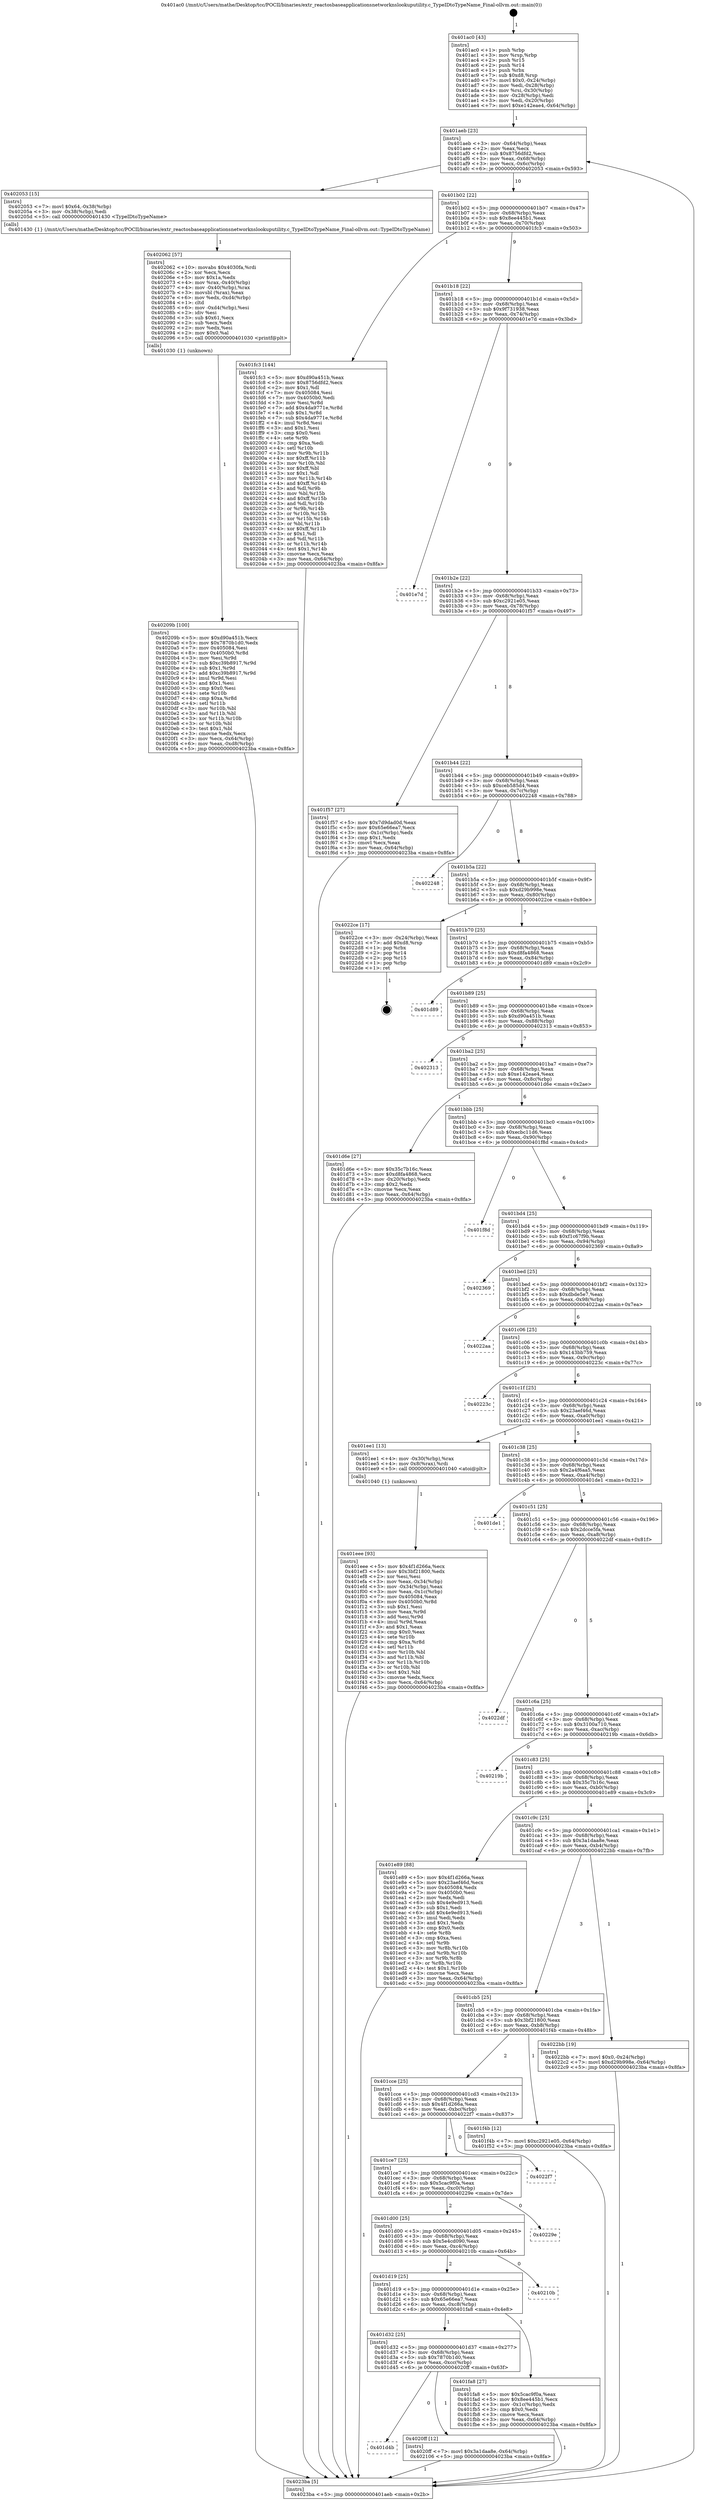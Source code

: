 digraph "0x401ac0" {
  label = "0x401ac0 (/mnt/c/Users/mathe/Desktop/tcc/POCII/binaries/extr_reactosbaseapplicationsnetworknslookuputility.c_TypeIDtoTypeName_Final-ollvm.out::main(0))"
  labelloc = "t"
  node[shape=record]

  Entry [label="",width=0.3,height=0.3,shape=circle,fillcolor=black,style=filled]
  "0x401aeb" [label="{
     0x401aeb [23]\l
     | [instrs]\l
     &nbsp;&nbsp;0x401aeb \<+3\>: mov -0x64(%rbp),%eax\l
     &nbsp;&nbsp;0x401aee \<+2\>: mov %eax,%ecx\l
     &nbsp;&nbsp;0x401af0 \<+6\>: sub $0x8756dfd2,%ecx\l
     &nbsp;&nbsp;0x401af6 \<+3\>: mov %eax,-0x68(%rbp)\l
     &nbsp;&nbsp;0x401af9 \<+3\>: mov %ecx,-0x6c(%rbp)\l
     &nbsp;&nbsp;0x401afc \<+6\>: je 0000000000402053 \<main+0x593\>\l
  }"]
  "0x402053" [label="{
     0x402053 [15]\l
     | [instrs]\l
     &nbsp;&nbsp;0x402053 \<+7\>: movl $0x64,-0x38(%rbp)\l
     &nbsp;&nbsp;0x40205a \<+3\>: mov -0x38(%rbp),%edi\l
     &nbsp;&nbsp;0x40205d \<+5\>: call 0000000000401430 \<TypeIDtoTypeName\>\l
     | [calls]\l
     &nbsp;&nbsp;0x401430 \{1\} (/mnt/c/Users/mathe/Desktop/tcc/POCII/binaries/extr_reactosbaseapplicationsnetworknslookuputility.c_TypeIDtoTypeName_Final-ollvm.out::TypeIDtoTypeName)\l
  }"]
  "0x401b02" [label="{
     0x401b02 [22]\l
     | [instrs]\l
     &nbsp;&nbsp;0x401b02 \<+5\>: jmp 0000000000401b07 \<main+0x47\>\l
     &nbsp;&nbsp;0x401b07 \<+3\>: mov -0x68(%rbp),%eax\l
     &nbsp;&nbsp;0x401b0a \<+5\>: sub $0x8ee445b1,%eax\l
     &nbsp;&nbsp;0x401b0f \<+3\>: mov %eax,-0x70(%rbp)\l
     &nbsp;&nbsp;0x401b12 \<+6\>: je 0000000000401fc3 \<main+0x503\>\l
  }"]
  Exit [label="",width=0.3,height=0.3,shape=circle,fillcolor=black,style=filled,peripheries=2]
  "0x401fc3" [label="{
     0x401fc3 [144]\l
     | [instrs]\l
     &nbsp;&nbsp;0x401fc3 \<+5\>: mov $0xd90a451b,%eax\l
     &nbsp;&nbsp;0x401fc8 \<+5\>: mov $0x8756dfd2,%ecx\l
     &nbsp;&nbsp;0x401fcd \<+2\>: mov $0x1,%dl\l
     &nbsp;&nbsp;0x401fcf \<+7\>: mov 0x405084,%esi\l
     &nbsp;&nbsp;0x401fd6 \<+7\>: mov 0x4050b0,%edi\l
     &nbsp;&nbsp;0x401fdd \<+3\>: mov %esi,%r8d\l
     &nbsp;&nbsp;0x401fe0 \<+7\>: add $0x4da9771e,%r8d\l
     &nbsp;&nbsp;0x401fe7 \<+4\>: sub $0x1,%r8d\l
     &nbsp;&nbsp;0x401feb \<+7\>: sub $0x4da9771e,%r8d\l
     &nbsp;&nbsp;0x401ff2 \<+4\>: imul %r8d,%esi\l
     &nbsp;&nbsp;0x401ff6 \<+3\>: and $0x1,%esi\l
     &nbsp;&nbsp;0x401ff9 \<+3\>: cmp $0x0,%esi\l
     &nbsp;&nbsp;0x401ffc \<+4\>: sete %r9b\l
     &nbsp;&nbsp;0x402000 \<+3\>: cmp $0xa,%edi\l
     &nbsp;&nbsp;0x402003 \<+4\>: setl %r10b\l
     &nbsp;&nbsp;0x402007 \<+3\>: mov %r9b,%r11b\l
     &nbsp;&nbsp;0x40200a \<+4\>: xor $0xff,%r11b\l
     &nbsp;&nbsp;0x40200e \<+3\>: mov %r10b,%bl\l
     &nbsp;&nbsp;0x402011 \<+3\>: xor $0xff,%bl\l
     &nbsp;&nbsp;0x402014 \<+3\>: xor $0x1,%dl\l
     &nbsp;&nbsp;0x402017 \<+3\>: mov %r11b,%r14b\l
     &nbsp;&nbsp;0x40201a \<+4\>: and $0xff,%r14b\l
     &nbsp;&nbsp;0x40201e \<+3\>: and %dl,%r9b\l
     &nbsp;&nbsp;0x402021 \<+3\>: mov %bl,%r15b\l
     &nbsp;&nbsp;0x402024 \<+4\>: and $0xff,%r15b\l
     &nbsp;&nbsp;0x402028 \<+3\>: and %dl,%r10b\l
     &nbsp;&nbsp;0x40202b \<+3\>: or %r9b,%r14b\l
     &nbsp;&nbsp;0x40202e \<+3\>: or %r10b,%r15b\l
     &nbsp;&nbsp;0x402031 \<+3\>: xor %r15b,%r14b\l
     &nbsp;&nbsp;0x402034 \<+3\>: or %bl,%r11b\l
     &nbsp;&nbsp;0x402037 \<+4\>: xor $0xff,%r11b\l
     &nbsp;&nbsp;0x40203b \<+3\>: or $0x1,%dl\l
     &nbsp;&nbsp;0x40203e \<+3\>: and %dl,%r11b\l
     &nbsp;&nbsp;0x402041 \<+3\>: or %r11b,%r14b\l
     &nbsp;&nbsp;0x402044 \<+4\>: test $0x1,%r14b\l
     &nbsp;&nbsp;0x402048 \<+3\>: cmovne %ecx,%eax\l
     &nbsp;&nbsp;0x40204b \<+3\>: mov %eax,-0x64(%rbp)\l
     &nbsp;&nbsp;0x40204e \<+5\>: jmp 00000000004023ba \<main+0x8fa\>\l
  }"]
  "0x401b18" [label="{
     0x401b18 [22]\l
     | [instrs]\l
     &nbsp;&nbsp;0x401b18 \<+5\>: jmp 0000000000401b1d \<main+0x5d\>\l
     &nbsp;&nbsp;0x401b1d \<+3\>: mov -0x68(%rbp),%eax\l
     &nbsp;&nbsp;0x401b20 \<+5\>: sub $0x9f731938,%eax\l
     &nbsp;&nbsp;0x401b25 \<+3\>: mov %eax,-0x74(%rbp)\l
     &nbsp;&nbsp;0x401b28 \<+6\>: je 0000000000401e7d \<main+0x3bd\>\l
  }"]
  "0x401d4b" [label="{
     0x401d4b\l
  }", style=dashed]
  "0x401e7d" [label="{
     0x401e7d\l
  }", style=dashed]
  "0x401b2e" [label="{
     0x401b2e [22]\l
     | [instrs]\l
     &nbsp;&nbsp;0x401b2e \<+5\>: jmp 0000000000401b33 \<main+0x73\>\l
     &nbsp;&nbsp;0x401b33 \<+3\>: mov -0x68(%rbp),%eax\l
     &nbsp;&nbsp;0x401b36 \<+5\>: sub $0xc2921e05,%eax\l
     &nbsp;&nbsp;0x401b3b \<+3\>: mov %eax,-0x78(%rbp)\l
     &nbsp;&nbsp;0x401b3e \<+6\>: je 0000000000401f57 \<main+0x497\>\l
  }"]
  "0x4020ff" [label="{
     0x4020ff [12]\l
     | [instrs]\l
     &nbsp;&nbsp;0x4020ff \<+7\>: movl $0x3a1daa8e,-0x64(%rbp)\l
     &nbsp;&nbsp;0x402106 \<+5\>: jmp 00000000004023ba \<main+0x8fa\>\l
  }"]
  "0x401f57" [label="{
     0x401f57 [27]\l
     | [instrs]\l
     &nbsp;&nbsp;0x401f57 \<+5\>: mov $0x7d9dad0d,%eax\l
     &nbsp;&nbsp;0x401f5c \<+5\>: mov $0x65e66ea7,%ecx\l
     &nbsp;&nbsp;0x401f61 \<+3\>: mov -0x1c(%rbp),%edx\l
     &nbsp;&nbsp;0x401f64 \<+3\>: cmp $0x1,%edx\l
     &nbsp;&nbsp;0x401f67 \<+3\>: cmovl %ecx,%eax\l
     &nbsp;&nbsp;0x401f6a \<+3\>: mov %eax,-0x64(%rbp)\l
     &nbsp;&nbsp;0x401f6d \<+5\>: jmp 00000000004023ba \<main+0x8fa\>\l
  }"]
  "0x401b44" [label="{
     0x401b44 [22]\l
     | [instrs]\l
     &nbsp;&nbsp;0x401b44 \<+5\>: jmp 0000000000401b49 \<main+0x89\>\l
     &nbsp;&nbsp;0x401b49 \<+3\>: mov -0x68(%rbp),%eax\l
     &nbsp;&nbsp;0x401b4c \<+5\>: sub $0xceb585d4,%eax\l
     &nbsp;&nbsp;0x401b51 \<+3\>: mov %eax,-0x7c(%rbp)\l
     &nbsp;&nbsp;0x401b54 \<+6\>: je 0000000000402248 \<main+0x788\>\l
  }"]
  "0x40209b" [label="{
     0x40209b [100]\l
     | [instrs]\l
     &nbsp;&nbsp;0x40209b \<+5\>: mov $0xd90a451b,%ecx\l
     &nbsp;&nbsp;0x4020a0 \<+5\>: mov $0x7870b1d0,%edx\l
     &nbsp;&nbsp;0x4020a5 \<+7\>: mov 0x405084,%esi\l
     &nbsp;&nbsp;0x4020ac \<+8\>: mov 0x4050b0,%r8d\l
     &nbsp;&nbsp;0x4020b4 \<+3\>: mov %esi,%r9d\l
     &nbsp;&nbsp;0x4020b7 \<+7\>: sub $0xc39b8917,%r9d\l
     &nbsp;&nbsp;0x4020be \<+4\>: sub $0x1,%r9d\l
     &nbsp;&nbsp;0x4020c2 \<+7\>: add $0xc39b8917,%r9d\l
     &nbsp;&nbsp;0x4020c9 \<+4\>: imul %r9d,%esi\l
     &nbsp;&nbsp;0x4020cd \<+3\>: and $0x1,%esi\l
     &nbsp;&nbsp;0x4020d0 \<+3\>: cmp $0x0,%esi\l
     &nbsp;&nbsp;0x4020d3 \<+4\>: sete %r10b\l
     &nbsp;&nbsp;0x4020d7 \<+4\>: cmp $0xa,%r8d\l
     &nbsp;&nbsp;0x4020db \<+4\>: setl %r11b\l
     &nbsp;&nbsp;0x4020df \<+3\>: mov %r10b,%bl\l
     &nbsp;&nbsp;0x4020e2 \<+3\>: and %r11b,%bl\l
     &nbsp;&nbsp;0x4020e5 \<+3\>: xor %r11b,%r10b\l
     &nbsp;&nbsp;0x4020e8 \<+3\>: or %r10b,%bl\l
     &nbsp;&nbsp;0x4020eb \<+3\>: test $0x1,%bl\l
     &nbsp;&nbsp;0x4020ee \<+3\>: cmovne %edx,%ecx\l
     &nbsp;&nbsp;0x4020f1 \<+3\>: mov %ecx,-0x64(%rbp)\l
     &nbsp;&nbsp;0x4020f4 \<+6\>: mov %eax,-0xd8(%rbp)\l
     &nbsp;&nbsp;0x4020fa \<+5\>: jmp 00000000004023ba \<main+0x8fa\>\l
  }"]
  "0x402248" [label="{
     0x402248\l
  }", style=dashed]
  "0x401b5a" [label="{
     0x401b5a [22]\l
     | [instrs]\l
     &nbsp;&nbsp;0x401b5a \<+5\>: jmp 0000000000401b5f \<main+0x9f\>\l
     &nbsp;&nbsp;0x401b5f \<+3\>: mov -0x68(%rbp),%eax\l
     &nbsp;&nbsp;0x401b62 \<+5\>: sub $0xd29b998e,%eax\l
     &nbsp;&nbsp;0x401b67 \<+3\>: mov %eax,-0x80(%rbp)\l
     &nbsp;&nbsp;0x401b6a \<+6\>: je 00000000004022ce \<main+0x80e\>\l
  }"]
  "0x402062" [label="{
     0x402062 [57]\l
     | [instrs]\l
     &nbsp;&nbsp;0x402062 \<+10\>: movabs $0x4030fa,%rdi\l
     &nbsp;&nbsp;0x40206c \<+2\>: xor %ecx,%ecx\l
     &nbsp;&nbsp;0x40206e \<+5\>: mov $0x1a,%edx\l
     &nbsp;&nbsp;0x402073 \<+4\>: mov %rax,-0x40(%rbp)\l
     &nbsp;&nbsp;0x402077 \<+4\>: mov -0x40(%rbp),%rax\l
     &nbsp;&nbsp;0x40207b \<+3\>: movsbl (%rax),%eax\l
     &nbsp;&nbsp;0x40207e \<+6\>: mov %edx,-0xd4(%rbp)\l
     &nbsp;&nbsp;0x402084 \<+1\>: cltd\l
     &nbsp;&nbsp;0x402085 \<+6\>: mov -0xd4(%rbp),%esi\l
     &nbsp;&nbsp;0x40208b \<+2\>: idiv %esi\l
     &nbsp;&nbsp;0x40208d \<+3\>: sub $0x61,%ecx\l
     &nbsp;&nbsp;0x402090 \<+2\>: sub %ecx,%edx\l
     &nbsp;&nbsp;0x402092 \<+2\>: mov %edx,%esi\l
     &nbsp;&nbsp;0x402094 \<+2\>: mov $0x0,%al\l
     &nbsp;&nbsp;0x402096 \<+5\>: call 0000000000401030 \<printf@plt\>\l
     | [calls]\l
     &nbsp;&nbsp;0x401030 \{1\} (unknown)\l
  }"]
  "0x4022ce" [label="{
     0x4022ce [17]\l
     | [instrs]\l
     &nbsp;&nbsp;0x4022ce \<+3\>: mov -0x24(%rbp),%eax\l
     &nbsp;&nbsp;0x4022d1 \<+7\>: add $0xd8,%rsp\l
     &nbsp;&nbsp;0x4022d8 \<+1\>: pop %rbx\l
     &nbsp;&nbsp;0x4022d9 \<+2\>: pop %r14\l
     &nbsp;&nbsp;0x4022db \<+2\>: pop %r15\l
     &nbsp;&nbsp;0x4022dd \<+1\>: pop %rbp\l
     &nbsp;&nbsp;0x4022de \<+1\>: ret\l
  }"]
  "0x401b70" [label="{
     0x401b70 [25]\l
     | [instrs]\l
     &nbsp;&nbsp;0x401b70 \<+5\>: jmp 0000000000401b75 \<main+0xb5\>\l
     &nbsp;&nbsp;0x401b75 \<+3\>: mov -0x68(%rbp),%eax\l
     &nbsp;&nbsp;0x401b78 \<+5\>: sub $0xd8fa4868,%eax\l
     &nbsp;&nbsp;0x401b7d \<+6\>: mov %eax,-0x84(%rbp)\l
     &nbsp;&nbsp;0x401b83 \<+6\>: je 0000000000401d89 \<main+0x2c9\>\l
  }"]
  "0x401d32" [label="{
     0x401d32 [25]\l
     | [instrs]\l
     &nbsp;&nbsp;0x401d32 \<+5\>: jmp 0000000000401d37 \<main+0x277\>\l
     &nbsp;&nbsp;0x401d37 \<+3\>: mov -0x68(%rbp),%eax\l
     &nbsp;&nbsp;0x401d3a \<+5\>: sub $0x7870b1d0,%eax\l
     &nbsp;&nbsp;0x401d3f \<+6\>: mov %eax,-0xcc(%rbp)\l
     &nbsp;&nbsp;0x401d45 \<+6\>: je 00000000004020ff \<main+0x63f\>\l
  }"]
  "0x401d89" [label="{
     0x401d89\l
  }", style=dashed]
  "0x401b89" [label="{
     0x401b89 [25]\l
     | [instrs]\l
     &nbsp;&nbsp;0x401b89 \<+5\>: jmp 0000000000401b8e \<main+0xce\>\l
     &nbsp;&nbsp;0x401b8e \<+3\>: mov -0x68(%rbp),%eax\l
     &nbsp;&nbsp;0x401b91 \<+5\>: sub $0xd90a451b,%eax\l
     &nbsp;&nbsp;0x401b96 \<+6\>: mov %eax,-0x88(%rbp)\l
     &nbsp;&nbsp;0x401b9c \<+6\>: je 0000000000402313 \<main+0x853\>\l
  }"]
  "0x401fa8" [label="{
     0x401fa8 [27]\l
     | [instrs]\l
     &nbsp;&nbsp;0x401fa8 \<+5\>: mov $0x5cac9f0a,%eax\l
     &nbsp;&nbsp;0x401fad \<+5\>: mov $0x8ee445b1,%ecx\l
     &nbsp;&nbsp;0x401fb2 \<+3\>: mov -0x1c(%rbp),%edx\l
     &nbsp;&nbsp;0x401fb5 \<+3\>: cmp $0x0,%edx\l
     &nbsp;&nbsp;0x401fb8 \<+3\>: cmove %ecx,%eax\l
     &nbsp;&nbsp;0x401fbb \<+3\>: mov %eax,-0x64(%rbp)\l
     &nbsp;&nbsp;0x401fbe \<+5\>: jmp 00000000004023ba \<main+0x8fa\>\l
  }"]
  "0x402313" [label="{
     0x402313\l
  }", style=dashed]
  "0x401ba2" [label="{
     0x401ba2 [25]\l
     | [instrs]\l
     &nbsp;&nbsp;0x401ba2 \<+5\>: jmp 0000000000401ba7 \<main+0xe7\>\l
     &nbsp;&nbsp;0x401ba7 \<+3\>: mov -0x68(%rbp),%eax\l
     &nbsp;&nbsp;0x401baa \<+5\>: sub $0xe142eae4,%eax\l
     &nbsp;&nbsp;0x401baf \<+6\>: mov %eax,-0x8c(%rbp)\l
     &nbsp;&nbsp;0x401bb5 \<+6\>: je 0000000000401d6e \<main+0x2ae\>\l
  }"]
  "0x401d19" [label="{
     0x401d19 [25]\l
     | [instrs]\l
     &nbsp;&nbsp;0x401d19 \<+5\>: jmp 0000000000401d1e \<main+0x25e\>\l
     &nbsp;&nbsp;0x401d1e \<+3\>: mov -0x68(%rbp),%eax\l
     &nbsp;&nbsp;0x401d21 \<+5\>: sub $0x65e66ea7,%eax\l
     &nbsp;&nbsp;0x401d26 \<+6\>: mov %eax,-0xc8(%rbp)\l
     &nbsp;&nbsp;0x401d2c \<+6\>: je 0000000000401fa8 \<main+0x4e8\>\l
  }"]
  "0x401d6e" [label="{
     0x401d6e [27]\l
     | [instrs]\l
     &nbsp;&nbsp;0x401d6e \<+5\>: mov $0x35c7b16c,%eax\l
     &nbsp;&nbsp;0x401d73 \<+5\>: mov $0xd8fa4868,%ecx\l
     &nbsp;&nbsp;0x401d78 \<+3\>: mov -0x20(%rbp),%edx\l
     &nbsp;&nbsp;0x401d7b \<+3\>: cmp $0x2,%edx\l
     &nbsp;&nbsp;0x401d7e \<+3\>: cmovne %ecx,%eax\l
     &nbsp;&nbsp;0x401d81 \<+3\>: mov %eax,-0x64(%rbp)\l
     &nbsp;&nbsp;0x401d84 \<+5\>: jmp 00000000004023ba \<main+0x8fa\>\l
  }"]
  "0x401bbb" [label="{
     0x401bbb [25]\l
     | [instrs]\l
     &nbsp;&nbsp;0x401bbb \<+5\>: jmp 0000000000401bc0 \<main+0x100\>\l
     &nbsp;&nbsp;0x401bc0 \<+3\>: mov -0x68(%rbp),%eax\l
     &nbsp;&nbsp;0x401bc3 \<+5\>: sub $0xecbc11d6,%eax\l
     &nbsp;&nbsp;0x401bc8 \<+6\>: mov %eax,-0x90(%rbp)\l
     &nbsp;&nbsp;0x401bce \<+6\>: je 0000000000401f8d \<main+0x4cd\>\l
  }"]
  "0x4023ba" [label="{
     0x4023ba [5]\l
     | [instrs]\l
     &nbsp;&nbsp;0x4023ba \<+5\>: jmp 0000000000401aeb \<main+0x2b\>\l
  }"]
  "0x401ac0" [label="{
     0x401ac0 [43]\l
     | [instrs]\l
     &nbsp;&nbsp;0x401ac0 \<+1\>: push %rbp\l
     &nbsp;&nbsp;0x401ac1 \<+3\>: mov %rsp,%rbp\l
     &nbsp;&nbsp;0x401ac4 \<+2\>: push %r15\l
     &nbsp;&nbsp;0x401ac6 \<+2\>: push %r14\l
     &nbsp;&nbsp;0x401ac8 \<+1\>: push %rbx\l
     &nbsp;&nbsp;0x401ac9 \<+7\>: sub $0xd8,%rsp\l
     &nbsp;&nbsp;0x401ad0 \<+7\>: movl $0x0,-0x24(%rbp)\l
     &nbsp;&nbsp;0x401ad7 \<+3\>: mov %edi,-0x28(%rbp)\l
     &nbsp;&nbsp;0x401ada \<+4\>: mov %rsi,-0x30(%rbp)\l
     &nbsp;&nbsp;0x401ade \<+3\>: mov -0x28(%rbp),%edi\l
     &nbsp;&nbsp;0x401ae1 \<+3\>: mov %edi,-0x20(%rbp)\l
     &nbsp;&nbsp;0x401ae4 \<+7\>: movl $0xe142eae4,-0x64(%rbp)\l
  }"]
  "0x40210b" [label="{
     0x40210b\l
  }", style=dashed]
  "0x401f8d" [label="{
     0x401f8d\l
  }", style=dashed]
  "0x401bd4" [label="{
     0x401bd4 [25]\l
     | [instrs]\l
     &nbsp;&nbsp;0x401bd4 \<+5\>: jmp 0000000000401bd9 \<main+0x119\>\l
     &nbsp;&nbsp;0x401bd9 \<+3\>: mov -0x68(%rbp),%eax\l
     &nbsp;&nbsp;0x401bdc \<+5\>: sub $0xf1c67f9b,%eax\l
     &nbsp;&nbsp;0x401be1 \<+6\>: mov %eax,-0x94(%rbp)\l
     &nbsp;&nbsp;0x401be7 \<+6\>: je 0000000000402369 \<main+0x8a9\>\l
  }"]
  "0x401d00" [label="{
     0x401d00 [25]\l
     | [instrs]\l
     &nbsp;&nbsp;0x401d00 \<+5\>: jmp 0000000000401d05 \<main+0x245\>\l
     &nbsp;&nbsp;0x401d05 \<+3\>: mov -0x68(%rbp),%eax\l
     &nbsp;&nbsp;0x401d08 \<+5\>: sub $0x5e4cd090,%eax\l
     &nbsp;&nbsp;0x401d0d \<+6\>: mov %eax,-0xc4(%rbp)\l
     &nbsp;&nbsp;0x401d13 \<+6\>: je 000000000040210b \<main+0x64b\>\l
  }"]
  "0x402369" [label="{
     0x402369\l
  }", style=dashed]
  "0x401bed" [label="{
     0x401bed [25]\l
     | [instrs]\l
     &nbsp;&nbsp;0x401bed \<+5\>: jmp 0000000000401bf2 \<main+0x132\>\l
     &nbsp;&nbsp;0x401bf2 \<+3\>: mov -0x68(%rbp),%eax\l
     &nbsp;&nbsp;0x401bf5 \<+5\>: sub $0xdbde5e7,%eax\l
     &nbsp;&nbsp;0x401bfa \<+6\>: mov %eax,-0x98(%rbp)\l
     &nbsp;&nbsp;0x401c00 \<+6\>: je 00000000004022aa \<main+0x7ea\>\l
  }"]
  "0x40229e" [label="{
     0x40229e\l
  }", style=dashed]
  "0x4022aa" [label="{
     0x4022aa\l
  }", style=dashed]
  "0x401c06" [label="{
     0x401c06 [25]\l
     | [instrs]\l
     &nbsp;&nbsp;0x401c06 \<+5\>: jmp 0000000000401c0b \<main+0x14b\>\l
     &nbsp;&nbsp;0x401c0b \<+3\>: mov -0x68(%rbp),%eax\l
     &nbsp;&nbsp;0x401c0e \<+5\>: sub $0x143bb759,%eax\l
     &nbsp;&nbsp;0x401c13 \<+6\>: mov %eax,-0x9c(%rbp)\l
     &nbsp;&nbsp;0x401c19 \<+6\>: je 000000000040223c \<main+0x77c\>\l
  }"]
  "0x401ce7" [label="{
     0x401ce7 [25]\l
     | [instrs]\l
     &nbsp;&nbsp;0x401ce7 \<+5\>: jmp 0000000000401cec \<main+0x22c\>\l
     &nbsp;&nbsp;0x401cec \<+3\>: mov -0x68(%rbp),%eax\l
     &nbsp;&nbsp;0x401cef \<+5\>: sub $0x5cac9f0a,%eax\l
     &nbsp;&nbsp;0x401cf4 \<+6\>: mov %eax,-0xc0(%rbp)\l
     &nbsp;&nbsp;0x401cfa \<+6\>: je 000000000040229e \<main+0x7de\>\l
  }"]
  "0x40223c" [label="{
     0x40223c\l
  }", style=dashed]
  "0x401c1f" [label="{
     0x401c1f [25]\l
     | [instrs]\l
     &nbsp;&nbsp;0x401c1f \<+5\>: jmp 0000000000401c24 \<main+0x164\>\l
     &nbsp;&nbsp;0x401c24 \<+3\>: mov -0x68(%rbp),%eax\l
     &nbsp;&nbsp;0x401c27 \<+5\>: sub $0x23aef46d,%eax\l
     &nbsp;&nbsp;0x401c2c \<+6\>: mov %eax,-0xa0(%rbp)\l
     &nbsp;&nbsp;0x401c32 \<+6\>: je 0000000000401ee1 \<main+0x421\>\l
  }"]
  "0x4022f7" [label="{
     0x4022f7\l
  }", style=dashed]
  "0x401ee1" [label="{
     0x401ee1 [13]\l
     | [instrs]\l
     &nbsp;&nbsp;0x401ee1 \<+4\>: mov -0x30(%rbp),%rax\l
     &nbsp;&nbsp;0x401ee5 \<+4\>: mov 0x8(%rax),%rdi\l
     &nbsp;&nbsp;0x401ee9 \<+5\>: call 0000000000401040 \<atoi@plt\>\l
     | [calls]\l
     &nbsp;&nbsp;0x401040 \{1\} (unknown)\l
  }"]
  "0x401c38" [label="{
     0x401c38 [25]\l
     | [instrs]\l
     &nbsp;&nbsp;0x401c38 \<+5\>: jmp 0000000000401c3d \<main+0x17d\>\l
     &nbsp;&nbsp;0x401c3d \<+3\>: mov -0x68(%rbp),%eax\l
     &nbsp;&nbsp;0x401c40 \<+5\>: sub $0x2a4f6aa5,%eax\l
     &nbsp;&nbsp;0x401c45 \<+6\>: mov %eax,-0xa4(%rbp)\l
     &nbsp;&nbsp;0x401c4b \<+6\>: je 0000000000401de1 \<main+0x321\>\l
  }"]
  "0x401cce" [label="{
     0x401cce [25]\l
     | [instrs]\l
     &nbsp;&nbsp;0x401cce \<+5\>: jmp 0000000000401cd3 \<main+0x213\>\l
     &nbsp;&nbsp;0x401cd3 \<+3\>: mov -0x68(%rbp),%eax\l
     &nbsp;&nbsp;0x401cd6 \<+5\>: sub $0x4f1d266a,%eax\l
     &nbsp;&nbsp;0x401cdb \<+6\>: mov %eax,-0xbc(%rbp)\l
     &nbsp;&nbsp;0x401ce1 \<+6\>: je 00000000004022f7 \<main+0x837\>\l
  }"]
  "0x401de1" [label="{
     0x401de1\l
  }", style=dashed]
  "0x401c51" [label="{
     0x401c51 [25]\l
     | [instrs]\l
     &nbsp;&nbsp;0x401c51 \<+5\>: jmp 0000000000401c56 \<main+0x196\>\l
     &nbsp;&nbsp;0x401c56 \<+3\>: mov -0x68(%rbp),%eax\l
     &nbsp;&nbsp;0x401c59 \<+5\>: sub $0x2dcce5fa,%eax\l
     &nbsp;&nbsp;0x401c5e \<+6\>: mov %eax,-0xa8(%rbp)\l
     &nbsp;&nbsp;0x401c64 \<+6\>: je 00000000004022df \<main+0x81f\>\l
  }"]
  "0x401f4b" [label="{
     0x401f4b [12]\l
     | [instrs]\l
     &nbsp;&nbsp;0x401f4b \<+7\>: movl $0xc2921e05,-0x64(%rbp)\l
     &nbsp;&nbsp;0x401f52 \<+5\>: jmp 00000000004023ba \<main+0x8fa\>\l
  }"]
  "0x4022df" [label="{
     0x4022df\l
  }", style=dashed]
  "0x401c6a" [label="{
     0x401c6a [25]\l
     | [instrs]\l
     &nbsp;&nbsp;0x401c6a \<+5\>: jmp 0000000000401c6f \<main+0x1af\>\l
     &nbsp;&nbsp;0x401c6f \<+3\>: mov -0x68(%rbp),%eax\l
     &nbsp;&nbsp;0x401c72 \<+5\>: sub $0x3100a710,%eax\l
     &nbsp;&nbsp;0x401c77 \<+6\>: mov %eax,-0xac(%rbp)\l
     &nbsp;&nbsp;0x401c7d \<+6\>: je 000000000040219b \<main+0x6db\>\l
  }"]
  "0x401cb5" [label="{
     0x401cb5 [25]\l
     | [instrs]\l
     &nbsp;&nbsp;0x401cb5 \<+5\>: jmp 0000000000401cba \<main+0x1fa\>\l
     &nbsp;&nbsp;0x401cba \<+3\>: mov -0x68(%rbp),%eax\l
     &nbsp;&nbsp;0x401cbd \<+5\>: sub $0x3bf21800,%eax\l
     &nbsp;&nbsp;0x401cc2 \<+6\>: mov %eax,-0xb8(%rbp)\l
     &nbsp;&nbsp;0x401cc8 \<+6\>: je 0000000000401f4b \<main+0x48b\>\l
  }"]
  "0x40219b" [label="{
     0x40219b\l
  }", style=dashed]
  "0x401c83" [label="{
     0x401c83 [25]\l
     | [instrs]\l
     &nbsp;&nbsp;0x401c83 \<+5\>: jmp 0000000000401c88 \<main+0x1c8\>\l
     &nbsp;&nbsp;0x401c88 \<+3\>: mov -0x68(%rbp),%eax\l
     &nbsp;&nbsp;0x401c8b \<+5\>: sub $0x35c7b16c,%eax\l
     &nbsp;&nbsp;0x401c90 \<+6\>: mov %eax,-0xb0(%rbp)\l
     &nbsp;&nbsp;0x401c96 \<+6\>: je 0000000000401e89 \<main+0x3c9\>\l
  }"]
  "0x4022bb" [label="{
     0x4022bb [19]\l
     | [instrs]\l
     &nbsp;&nbsp;0x4022bb \<+7\>: movl $0x0,-0x24(%rbp)\l
     &nbsp;&nbsp;0x4022c2 \<+7\>: movl $0xd29b998e,-0x64(%rbp)\l
     &nbsp;&nbsp;0x4022c9 \<+5\>: jmp 00000000004023ba \<main+0x8fa\>\l
  }"]
  "0x401e89" [label="{
     0x401e89 [88]\l
     | [instrs]\l
     &nbsp;&nbsp;0x401e89 \<+5\>: mov $0x4f1d266a,%eax\l
     &nbsp;&nbsp;0x401e8e \<+5\>: mov $0x23aef46d,%ecx\l
     &nbsp;&nbsp;0x401e93 \<+7\>: mov 0x405084,%edx\l
     &nbsp;&nbsp;0x401e9a \<+7\>: mov 0x4050b0,%esi\l
     &nbsp;&nbsp;0x401ea1 \<+2\>: mov %edx,%edi\l
     &nbsp;&nbsp;0x401ea3 \<+6\>: sub $0x4e9ed913,%edi\l
     &nbsp;&nbsp;0x401ea9 \<+3\>: sub $0x1,%edi\l
     &nbsp;&nbsp;0x401eac \<+6\>: add $0x4e9ed913,%edi\l
     &nbsp;&nbsp;0x401eb2 \<+3\>: imul %edi,%edx\l
     &nbsp;&nbsp;0x401eb5 \<+3\>: and $0x1,%edx\l
     &nbsp;&nbsp;0x401eb8 \<+3\>: cmp $0x0,%edx\l
     &nbsp;&nbsp;0x401ebb \<+4\>: sete %r8b\l
     &nbsp;&nbsp;0x401ebf \<+3\>: cmp $0xa,%esi\l
     &nbsp;&nbsp;0x401ec2 \<+4\>: setl %r9b\l
     &nbsp;&nbsp;0x401ec6 \<+3\>: mov %r8b,%r10b\l
     &nbsp;&nbsp;0x401ec9 \<+3\>: and %r9b,%r10b\l
     &nbsp;&nbsp;0x401ecc \<+3\>: xor %r9b,%r8b\l
     &nbsp;&nbsp;0x401ecf \<+3\>: or %r8b,%r10b\l
     &nbsp;&nbsp;0x401ed2 \<+4\>: test $0x1,%r10b\l
     &nbsp;&nbsp;0x401ed6 \<+3\>: cmovne %ecx,%eax\l
     &nbsp;&nbsp;0x401ed9 \<+3\>: mov %eax,-0x64(%rbp)\l
     &nbsp;&nbsp;0x401edc \<+5\>: jmp 00000000004023ba \<main+0x8fa\>\l
  }"]
  "0x401c9c" [label="{
     0x401c9c [25]\l
     | [instrs]\l
     &nbsp;&nbsp;0x401c9c \<+5\>: jmp 0000000000401ca1 \<main+0x1e1\>\l
     &nbsp;&nbsp;0x401ca1 \<+3\>: mov -0x68(%rbp),%eax\l
     &nbsp;&nbsp;0x401ca4 \<+5\>: sub $0x3a1daa8e,%eax\l
     &nbsp;&nbsp;0x401ca9 \<+6\>: mov %eax,-0xb4(%rbp)\l
     &nbsp;&nbsp;0x401caf \<+6\>: je 00000000004022bb \<main+0x7fb\>\l
  }"]
  "0x401eee" [label="{
     0x401eee [93]\l
     | [instrs]\l
     &nbsp;&nbsp;0x401eee \<+5\>: mov $0x4f1d266a,%ecx\l
     &nbsp;&nbsp;0x401ef3 \<+5\>: mov $0x3bf21800,%edx\l
     &nbsp;&nbsp;0x401ef8 \<+2\>: xor %esi,%esi\l
     &nbsp;&nbsp;0x401efa \<+3\>: mov %eax,-0x34(%rbp)\l
     &nbsp;&nbsp;0x401efd \<+3\>: mov -0x34(%rbp),%eax\l
     &nbsp;&nbsp;0x401f00 \<+3\>: mov %eax,-0x1c(%rbp)\l
     &nbsp;&nbsp;0x401f03 \<+7\>: mov 0x405084,%eax\l
     &nbsp;&nbsp;0x401f0a \<+8\>: mov 0x4050b0,%r8d\l
     &nbsp;&nbsp;0x401f12 \<+3\>: sub $0x1,%esi\l
     &nbsp;&nbsp;0x401f15 \<+3\>: mov %eax,%r9d\l
     &nbsp;&nbsp;0x401f18 \<+3\>: add %esi,%r9d\l
     &nbsp;&nbsp;0x401f1b \<+4\>: imul %r9d,%eax\l
     &nbsp;&nbsp;0x401f1f \<+3\>: and $0x1,%eax\l
     &nbsp;&nbsp;0x401f22 \<+3\>: cmp $0x0,%eax\l
     &nbsp;&nbsp;0x401f25 \<+4\>: sete %r10b\l
     &nbsp;&nbsp;0x401f29 \<+4\>: cmp $0xa,%r8d\l
     &nbsp;&nbsp;0x401f2d \<+4\>: setl %r11b\l
     &nbsp;&nbsp;0x401f31 \<+3\>: mov %r10b,%bl\l
     &nbsp;&nbsp;0x401f34 \<+3\>: and %r11b,%bl\l
     &nbsp;&nbsp;0x401f37 \<+3\>: xor %r11b,%r10b\l
     &nbsp;&nbsp;0x401f3a \<+3\>: or %r10b,%bl\l
     &nbsp;&nbsp;0x401f3d \<+3\>: test $0x1,%bl\l
     &nbsp;&nbsp;0x401f40 \<+3\>: cmovne %edx,%ecx\l
     &nbsp;&nbsp;0x401f43 \<+3\>: mov %ecx,-0x64(%rbp)\l
     &nbsp;&nbsp;0x401f46 \<+5\>: jmp 00000000004023ba \<main+0x8fa\>\l
  }"]
  Entry -> "0x401ac0" [label=" 1"]
  "0x401aeb" -> "0x402053" [label=" 1"]
  "0x401aeb" -> "0x401b02" [label=" 10"]
  "0x4022ce" -> Exit [label=" 1"]
  "0x401b02" -> "0x401fc3" [label=" 1"]
  "0x401b02" -> "0x401b18" [label=" 9"]
  "0x4022bb" -> "0x4023ba" [label=" 1"]
  "0x401b18" -> "0x401e7d" [label=" 0"]
  "0x401b18" -> "0x401b2e" [label=" 9"]
  "0x4020ff" -> "0x4023ba" [label=" 1"]
  "0x401b2e" -> "0x401f57" [label=" 1"]
  "0x401b2e" -> "0x401b44" [label=" 8"]
  "0x401d32" -> "0x401d4b" [label=" 0"]
  "0x401b44" -> "0x402248" [label=" 0"]
  "0x401b44" -> "0x401b5a" [label=" 8"]
  "0x401d32" -> "0x4020ff" [label=" 1"]
  "0x401b5a" -> "0x4022ce" [label=" 1"]
  "0x401b5a" -> "0x401b70" [label=" 7"]
  "0x40209b" -> "0x4023ba" [label=" 1"]
  "0x401b70" -> "0x401d89" [label=" 0"]
  "0x401b70" -> "0x401b89" [label=" 7"]
  "0x402062" -> "0x40209b" [label=" 1"]
  "0x401b89" -> "0x402313" [label=" 0"]
  "0x401b89" -> "0x401ba2" [label=" 7"]
  "0x402053" -> "0x402062" [label=" 1"]
  "0x401ba2" -> "0x401d6e" [label=" 1"]
  "0x401ba2" -> "0x401bbb" [label=" 6"]
  "0x401d6e" -> "0x4023ba" [label=" 1"]
  "0x401ac0" -> "0x401aeb" [label=" 1"]
  "0x4023ba" -> "0x401aeb" [label=" 10"]
  "0x401fa8" -> "0x4023ba" [label=" 1"]
  "0x401bbb" -> "0x401f8d" [label=" 0"]
  "0x401bbb" -> "0x401bd4" [label=" 6"]
  "0x401d19" -> "0x401d32" [label=" 1"]
  "0x401bd4" -> "0x402369" [label=" 0"]
  "0x401bd4" -> "0x401bed" [label=" 6"]
  "0x401fc3" -> "0x4023ba" [label=" 1"]
  "0x401bed" -> "0x4022aa" [label=" 0"]
  "0x401bed" -> "0x401c06" [label=" 6"]
  "0x401d00" -> "0x401d19" [label=" 2"]
  "0x401c06" -> "0x40223c" [label=" 0"]
  "0x401c06" -> "0x401c1f" [label=" 6"]
  "0x401d19" -> "0x401fa8" [label=" 1"]
  "0x401c1f" -> "0x401ee1" [label=" 1"]
  "0x401c1f" -> "0x401c38" [label=" 5"]
  "0x401ce7" -> "0x401d00" [label=" 2"]
  "0x401c38" -> "0x401de1" [label=" 0"]
  "0x401c38" -> "0x401c51" [label=" 5"]
  "0x401d00" -> "0x40210b" [label=" 0"]
  "0x401c51" -> "0x4022df" [label=" 0"]
  "0x401c51" -> "0x401c6a" [label=" 5"]
  "0x401cce" -> "0x401ce7" [label=" 2"]
  "0x401c6a" -> "0x40219b" [label=" 0"]
  "0x401c6a" -> "0x401c83" [label=" 5"]
  "0x401ce7" -> "0x40229e" [label=" 0"]
  "0x401c83" -> "0x401e89" [label=" 1"]
  "0x401c83" -> "0x401c9c" [label=" 4"]
  "0x401e89" -> "0x4023ba" [label=" 1"]
  "0x401ee1" -> "0x401eee" [label=" 1"]
  "0x401eee" -> "0x4023ba" [label=" 1"]
  "0x401f57" -> "0x4023ba" [label=" 1"]
  "0x401c9c" -> "0x4022bb" [label=" 1"]
  "0x401c9c" -> "0x401cb5" [label=" 3"]
  "0x401cce" -> "0x4022f7" [label=" 0"]
  "0x401cb5" -> "0x401f4b" [label=" 1"]
  "0x401cb5" -> "0x401cce" [label=" 2"]
  "0x401f4b" -> "0x4023ba" [label=" 1"]
}
